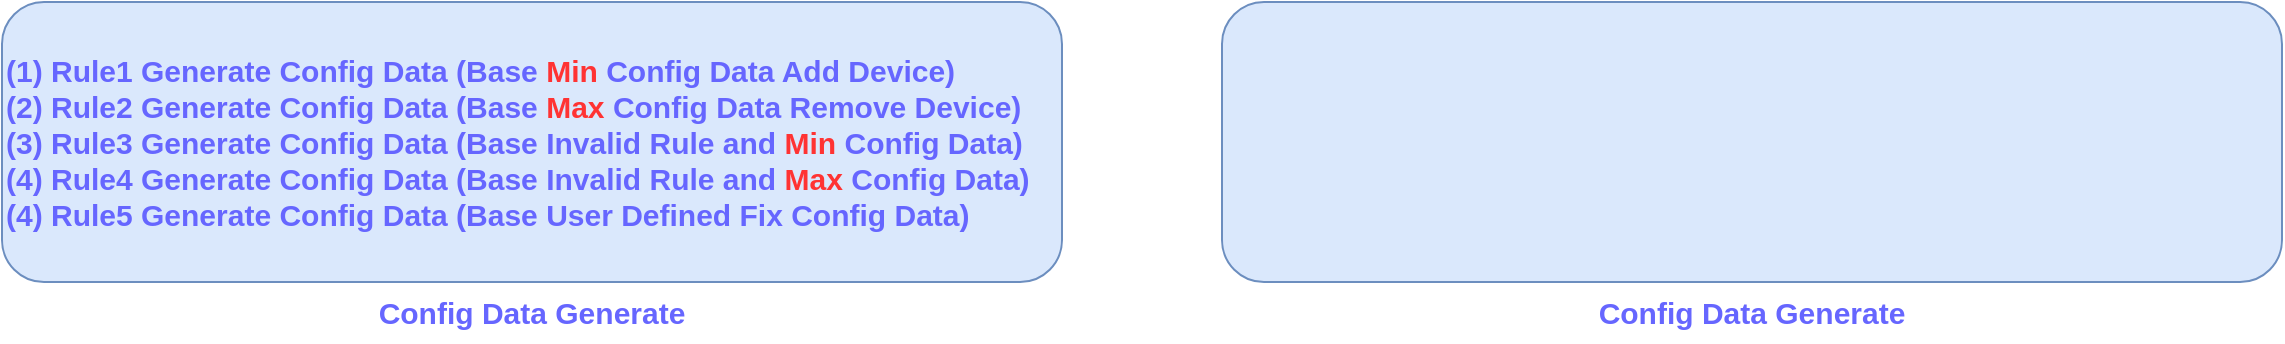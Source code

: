 <mxfile version="16.1.0" type="github">
  <diagram id="6S-zk5QSLsseoAWbNX_f" name="Page-1">
    <mxGraphModel dx="1253" dy="831" grid="1" gridSize="10" guides="1" tooltips="1" connect="1" arrows="1" fold="1" page="1" pageScale="1" pageWidth="1169" pageHeight="827" math="0" shadow="0">
      <root>
        <mxCell id="0" />
        <mxCell id="1" parent="0" />
        <mxCell id="SfhhsxuONOvbekUjoZ1N-1" value="(1) Rule1 Generate Config Data (Base &lt;font color=&quot;#ff3333&quot;&gt;Min &lt;/font&gt;Config Data Add Device)&lt;br style=&quot;font-size: 15px&quot;&gt;(2) Rule2 Generate Config Data (Base &lt;font color=&quot;#ff3333&quot;&gt;Max &lt;/font&gt;Config Data Remove Device)&lt;br style=&quot;font-size: 15px&quot;&gt;(3) Rule3 Generate Config Data (Base Invalid Rule and &lt;font color=&quot;#ff3333&quot;&gt;Min &lt;/font&gt;Config Data)&lt;br&gt;(4) Rule4 Generate Config Data (Base Invalid Rule and &lt;font color=&quot;#ff3333&quot;&gt;Max &lt;/font&gt;Config Data)&lt;br style=&quot;font-size: 15px&quot;&gt;(4) Rule5 Generate Config Data (Base User Defined Fix Config Data)" style="rounded=1;whiteSpace=wrap;html=1;align=left;fillColor=#dae8fc;strokeColor=#6c8ebf;fontSize=15;fontColor=#6666FF;fontStyle=1;verticalAlign=middle;horizontal=1;" vertex="1" parent="1">
          <mxGeometry x="120" y="260" width="530" height="140" as="geometry" />
        </mxCell>
        <mxCell id="SfhhsxuONOvbekUjoZ1N-2" value="Config Data Generate" style="text;html=1;strokeColor=none;fillColor=none;align=center;verticalAlign=middle;whiteSpace=wrap;rounded=0;fontSize=15;fontColor=#6666FF;fontStyle=1" vertex="1" parent="1">
          <mxGeometry x="295" y="400" width="180" height="30" as="geometry" />
        </mxCell>
        <mxCell id="SfhhsxuONOvbekUjoZ1N-4" value="" style="rounded=1;whiteSpace=wrap;html=1;align=left;fillColor=#dae8fc;strokeColor=#6c8ebf;fontSize=15;fontColor=#6666FF;fontStyle=1;verticalAlign=middle;horizontal=1;" vertex="1" parent="1">
          <mxGeometry x="730" y="260" width="530" height="140" as="geometry" />
        </mxCell>
        <mxCell id="SfhhsxuONOvbekUjoZ1N-5" value="Config Data Generate" style="text;html=1;strokeColor=none;fillColor=none;align=center;verticalAlign=middle;whiteSpace=wrap;rounded=0;fontSize=15;fontColor=#6666FF;fontStyle=1" vertex="1" parent="1">
          <mxGeometry x="905" y="400" width="180" height="30" as="geometry" />
        </mxCell>
      </root>
    </mxGraphModel>
  </diagram>
</mxfile>
